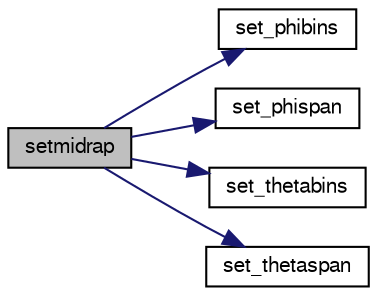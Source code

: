 digraph "setmidrap"
{
  bgcolor="transparent";
  edge [fontname="FreeSans",fontsize="10",labelfontname="FreeSans",labelfontsize="10"];
  node [fontname="FreeSans",fontsize="10",shape=record];
  rankdir="LR";
  Node1 [label="setmidrap",height=0.2,width=0.4,color="black", fillcolor="grey75", style="filled" fontcolor="black"];
  Node1 -> Node2 [color="midnightblue",fontsize="10",style="solid",fontname="FreeSans"];
  Node2 [label="set_phibins",height=0.2,width=0.4,color="black",URL="$d9/d1d/matscan_8C.html#a683a75fb48b41836b84f87b8e03749d2"];
  Node1 -> Node3 [color="midnightblue",fontsize="10",style="solid",fontname="FreeSans"];
  Node3 [label="set_phispan",height=0.2,width=0.4,color="black",URL="$d9/d1d/matscan_8C.html#ab2c3b5d8fffbcda789c27f82bb2e27a2"];
  Node1 -> Node4 [color="midnightblue",fontsize="10",style="solid",fontname="FreeSans"];
  Node4 [label="set_thetabins",height=0.2,width=0.4,color="black",URL="$d9/d1d/matscan_8C.html#a0c5a4d80e9072c9d85b2b88cf5b7dd00"];
  Node1 -> Node5 [color="midnightblue",fontsize="10",style="solid",fontname="FreeSans"];
  Node5 [label="set_thetaspan",height=0.2,width=0.4,color="black",URL="$d9/d1d/matscan_8C.html#a03248b356147cb3d337e7fd8e2e656fc"];
}
